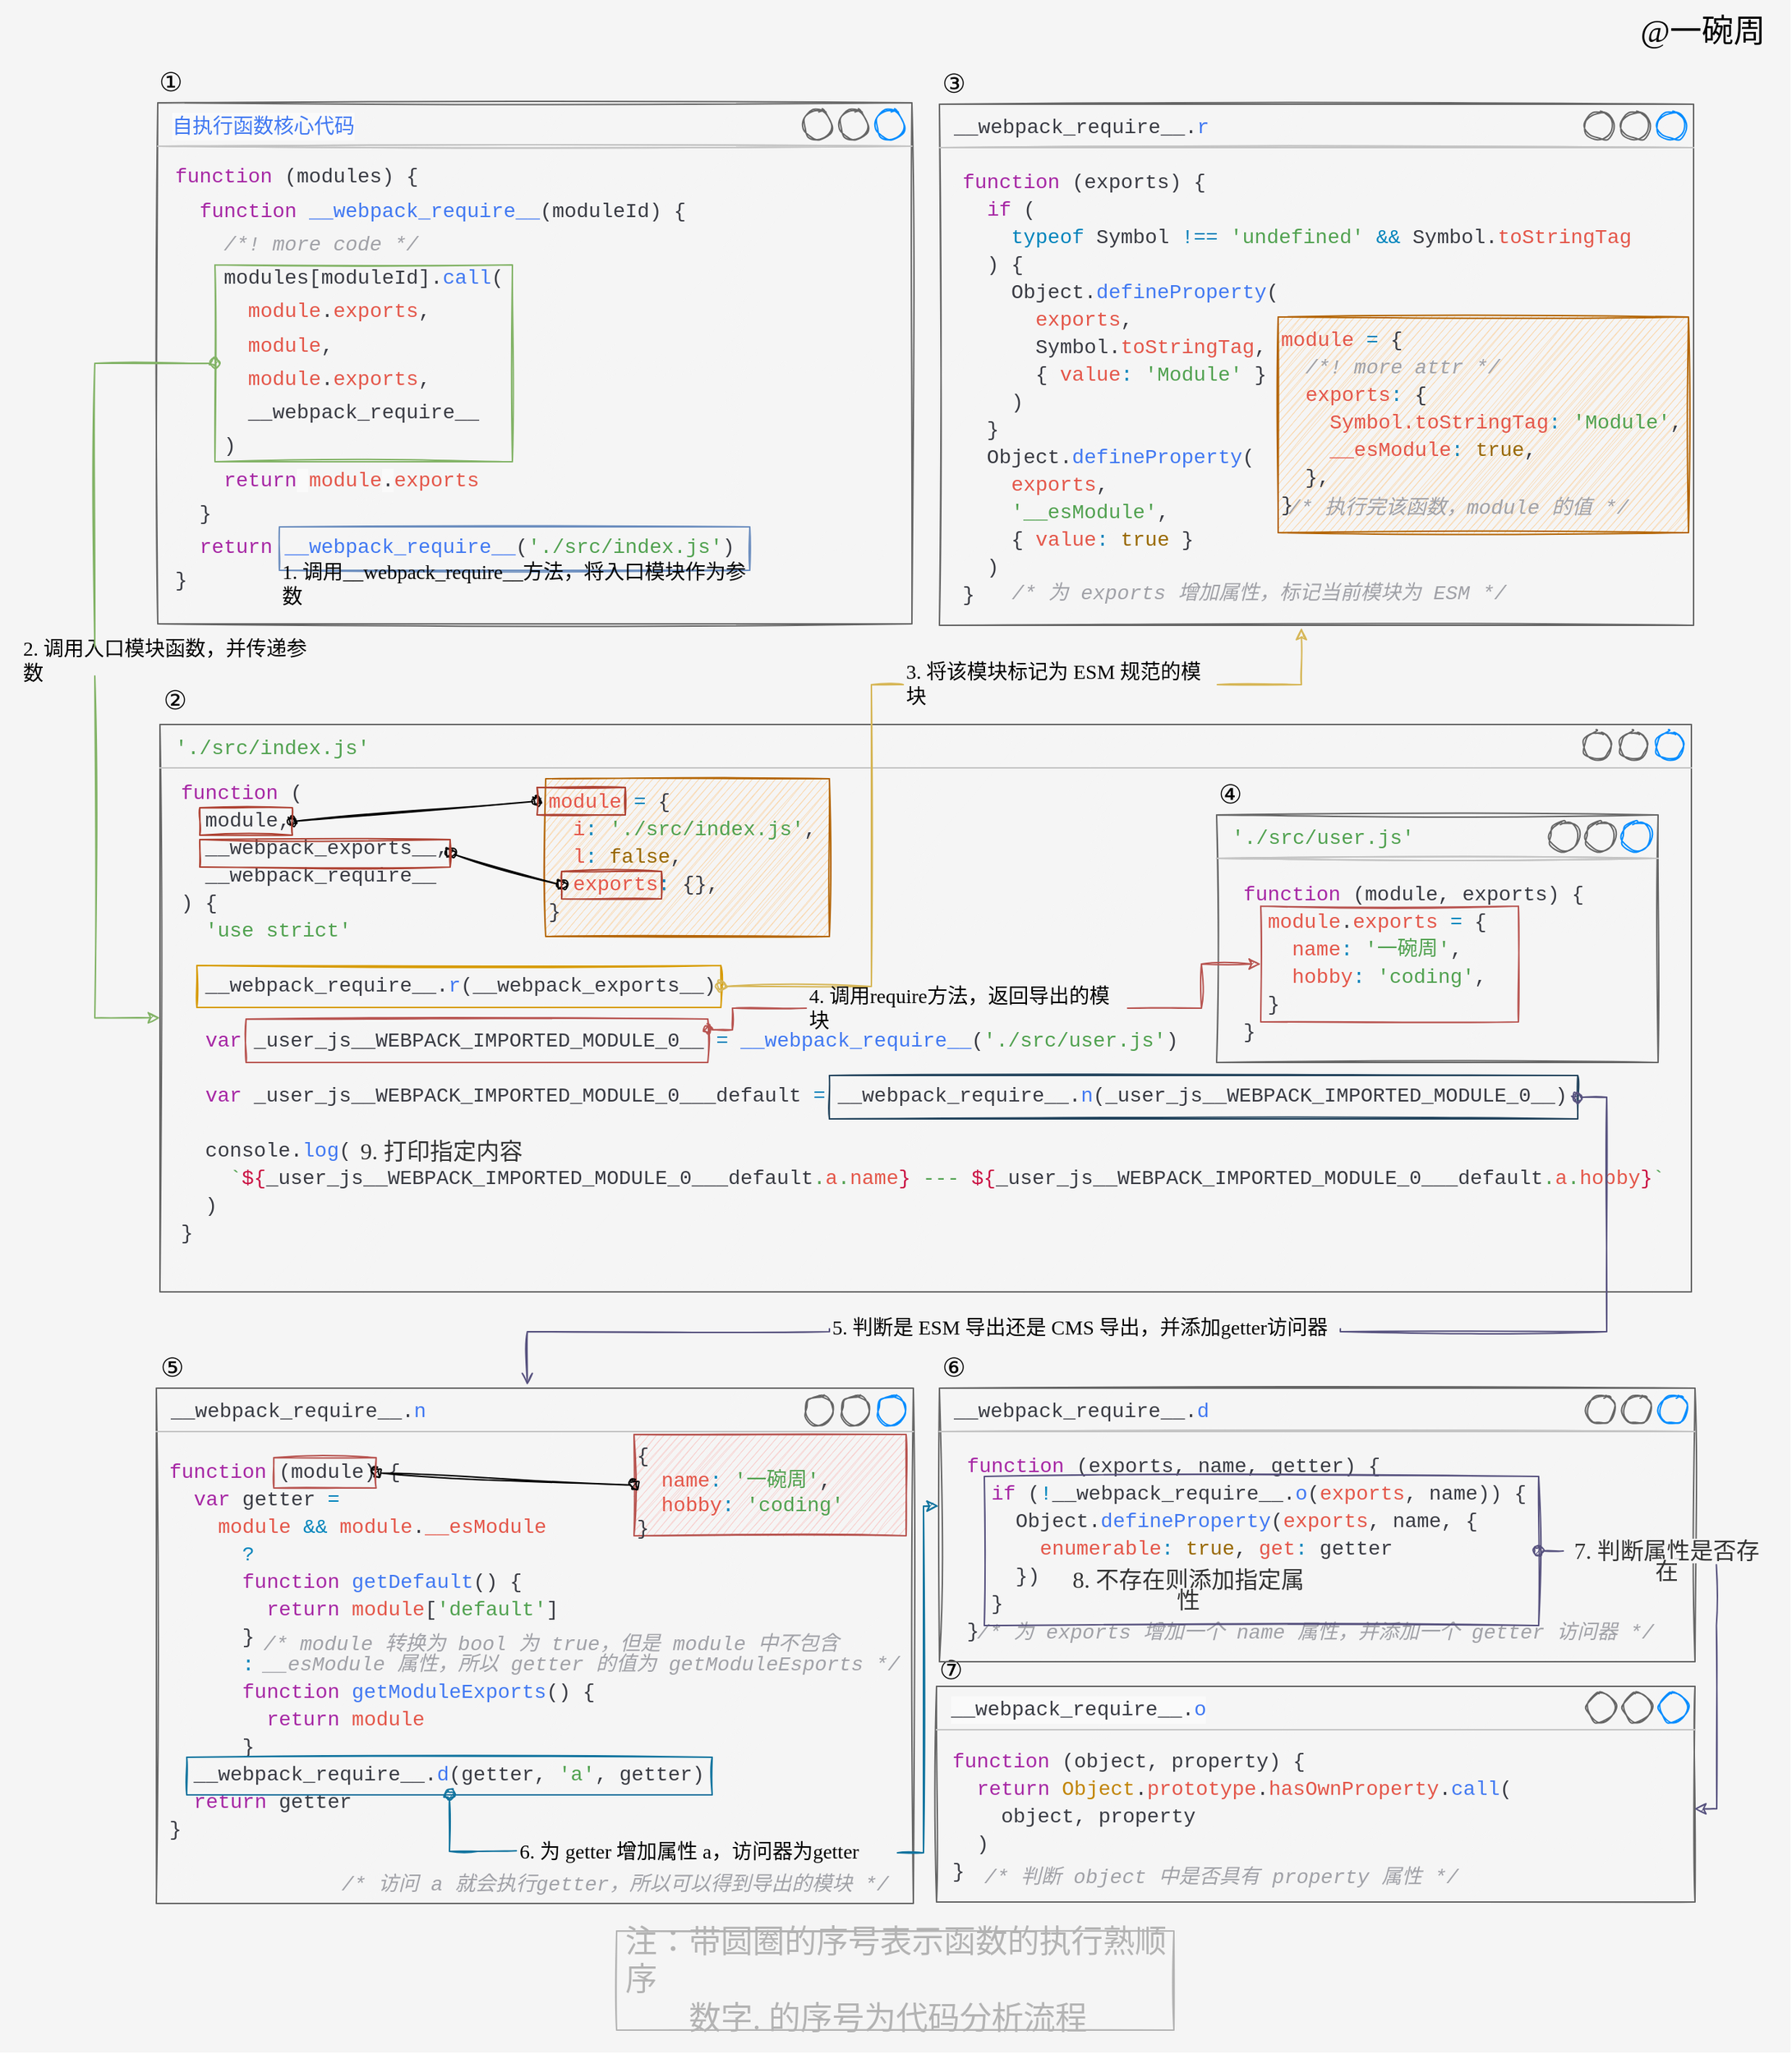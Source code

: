 <mxfile version="13.6.2" type="device"><diagram id="C5RBs43oDa-KdzZeNtuy" name="Page-1"><mxGraphModel dx="2862" dy="1184" grid="0" gridSize="10" guides="1" tooltips="1" connect="1" arrows="1" fold="1" page="0" pageScale="1" pageWidth="827" pageHeight="1169" math="0" shadow="0" extFonts="ZCOOL KuaiLe^https://fonts.googleapis.com/css?family=ZCOOL+KuaiLe"><root><mxCell id="WIyWlLk6GJQsqaUBKTNV-0"/><mxCell id="WIyWlLk6GJQsqaUBKTNV-1" parent="WIyWlLk6GJQsqaUBKTNV-0"/><mxCell id="X2t2nluB0uNI7FOoM4xy-0" value="" style="rounded=0;whiteSpace=wrap;html=1;sketch=0;fontColor=#333333;fillColor=#f5f5f5;strokeColor=none;" vertex="1" parent="WIyWlLk6GJQsqaUBKTNV-1"><mxGeometry x="-434" y="6" width="1237" height="1418" as="geometry"/></mxCell><mxCell id="X2t2nluB0uNI7FOoM4xy-1" value="&lt;div style=&quot;color: rgb(56 , 58 , 66) ; background-color: rgb(250 , 250 , 250) ; font-size: 14px ; line-height: 19px&quot;&gt;&lt;span style=&quot;color: rgb(64 , 120 , 242)&quot;&gt;&lt;font face=&quot;ZCOOL KuaiLe&quot;&gt;自执行函数核心代码&lt;/font&gt;&lt;/span&gt;&lt;/div&gt;" style="strokeWidth=1;shadow=0;dashed=0;align=center;html=1;shape=mxgraph.mockup.containers.window;align=left;verticalAlign=top;spacingLeft=8;strokeColor2=#008cff;strokeColor3=#c4c4c4;mainText=;fontSize=17;labelBackgroundColor=none;fillColor=#f5f5f5;sketch=1;fillStyle=auto;fontColor=#333333;strokeColor=none;" vertex="1" parent="WIyWlLk6GJQsqaUBKTNV-1"><mxGeometry x="-325" y="77" width="521" height="360" as="geometry"/></mxCell><mxCell id="X2t2nluB0uNI7FOoM4xy-3" value="&lt;div style=&quot;color: rgb(56 , 58 , 66) ; font-family: &amp;#34;fira code&amp;#34; , &amp;#34;consolas&amp;#34; , &amp;#34;courier new&amp;#34; , monospace ; font-size: 14px ; line-height: 166%&quot;&gt;&lt;div&gt;&lt;span style=&quot;color: rgb(166 , 38 , 164)&quot;&gt;function&lt;/span&gt; (modules) {&lt;/div&gt;&lt;div&gt;&amp;nbsp; &lt;span style=&quot;color: #a626a4&quot;&gt;function&lt;/span&gt; &lt;span style=&quot;color: #4078f2&quot;&gt;__webpack_require__&lt;/span&gt;(moduleId) {&lt;/div&gt;&lt;div&gt;&amp;nbsp; &amp;nbsp;&amp;nbsp;&lt;span style=&quot;color: rgb(160 , 161 , 167) ; font-style: italic&quot;&gt;/*! more code */&lt;/span&gt;&lt;span&gt;&amp;nbsp;&lt;/span&gt;&lt;/div&gt;&lt;div&gt;&amp;nbsp; &amp;nbsp; modules[moduleId].&lt;span style=&quot;color: #4078f2&quot;&gt;call&lt;/span&gt;(&lt;/div&gt;&lt;div&gt;&amp;nbsp; &amp;nbsp; &amp;nbsp; &lt;span style=&quot;color: #e45649&quot;&gt;module&lt;/span&gt;.&lt;span style=&quot;color: #e45649&quot;&gt;exports&lt;/span&gt;,&lt;/div&gt;&lt;div&gt;&amp;nbsp; &amp;nbsp; &amp;nbsp; &lt;span style=&quot;color: #e45649&quot;&gt;module&lt;/span&gt;,&lt;/div&gt;&lt;div&gt;&amp;nbsp; &amp;nbsp; &amp;nbsp; &lt;span style=&quot;color: #e45649&quot;&gt;module&lt;/span&gt;.&lt;span style=&quot;color: #e45649&quot;&gt;exports&lt;/span&gt;,&lt;/div&gt;&lt;div&gt;&amp;nbsp; &amp;nbsp; &amp;nbsp; __webpack_require__&lt;/div&gt;&lt;div&gt;&amp;nbsp; &amp;nbsp; )&lt;/div&gt;&amp;nbsp; &amp;nbsp;&amp;nbsp;&lt;span style=&quot;font-family: &amp;#34;fira code&amp;#34; , &amp;#34;consolas&amp;#34; , &amp;#34;courier new&amp;#34; , monospace ; color: rgb(166 , 38 , 164)&quot;&gt;return&lt;/span&gt;&lt;span style=&quot;background-color: rgb(250 , 250 , 250) ; font-family: &amp;#34;fira code&amp;#34; , &amp;#34;consolas&amp;#34; , &amp;#34;courier new&amp;#34; , monospace&quot;&gt; &lt;/span&gt;&lt;span style=&quot;font-family: &amp;#34;fira code&amp;#34; , &amp;#34;consolas&amp;#34; , &amp;#34;courier new&amp;#34; , monospace ; color: rgb(228 , 86 , 73)&quot;&gt;module&lt;/span&gt;&lt;span style=&quot;background-color: rgb(250 , 250 , 250) ; font-family: &amp;#34;fira code&amp;#34; , &amp;#34;consolas&amp;#34; , &amp;#34;courier new&amp;#34; , monospace&quot;&gt;.&lt;/span&gt;&lt;span style=&quot;font-family: &amp;#34;fira code&amp;#34; , &amp;#34;consolas&amp;#34; , &amp;#34;courier new&amp;#34; , monospace ; color: rgb(228 , 86 , 73)&quot;&gt;exports&lt;/span&gt;&lt;div&gt;&amp;nbsp; }&lt;/div&gt;&lt;div&gt;&amp;nbsp; &lt;span style=&quot;color: #a626a4&quot;&gt;return&lt;/span&gt; &lt;span style=&quot;color: #4078f2&quot;&gt;__webpack_require__&lt;/span&gt;(&lt;span style=&quot;color: #50a14f&quot;&gt;'./src/index.js'&lt;/span&gt;)&lt;/div&gt;&lt;div&gt;}&lt;/div&gt;&lt;/div&gt;" style="text;html=1;strokeColor=none;fillColor=none;align=left;verticalAlign=middle;whiteSpace=wrap;rounded=0;sketch=1;" vertex="1" parent="WIyWlLk6GJQsqaUBKTNV-1"><mxGeometry x="-315" y="117" width="431" height="301.5" as="geometry"/></mxCell><mxCell id="X2t2nluB0uNI7FOoM4xy-13" value="&lt;font style=&quot;font-size: 22px&quot; face=&quot;ZCOOL KuaiLe&quot;&gt;@一碗周&lt;/font&gt;" style="text;html=1;strokeColor=none;fillColor=none;align=center;verticalAlign=middle;whiteSpace=wrap;rounded=0;sketch=0;" vertex="1" parent="WIyWlLk6GJQsqaUBKTNV-1"><mxGeometry x="682" y="9" width="121" height="38" as="geometry"/></mxCell><mxCell id="X2t2nluB0uNI7FOoM4xy-35" value="&lt;div style=&quot;background-color: rgb(250 , 250 , 250) ; font-family: &amp;#34;fira code&amp;#34; , &amp;#34;consolas&amp;#34; , &amp;#34;courier new&amp;#34; , monospace ; font-size: 14px ; line-height: 19px&quot;&gt;&lt;div style=&quot;font-family: &amp;#34;fira code&amp;#34; , &amp;#34;consolas&amp;#34; , &amp;#34;courier new&amp;#34; , monospace ; line-height: 19px&quot;&gt;&lt;font color=&quot;#383a42&quot;&gt;__webpack_require__.&lt;/font&gt;&lt;font color=&quot;#4078f2&quot;&gt;o&lt;/font&gt;&lt;/div&gt;&lt;/div&gt;" style="strokeWidth=1;shadow=0;dashed=0;align=center;html=1;shape=mxgraph.mockup.containers.window;align=left;verticalAlign=top;spacingLeft=8;strokeColor2=#008cff;strokeColor3=#c4c4c4;mainText=;fontSize=17;labelBackgroundColor=none;fillColor=#f5f5f5;sketch=1;fillStyle=auto;fontColor=#333333;strokeColor=none;container=0;" vertex="1" parent="WIyWlLk6GJQsqaUBKTNV-1"><mxGeometry x="213" y="1171" width="524" height="149" as="geometry"/></mxCell><mxCell id="X2t2nluB0uNI7FOoM4xy-36" value="&lt;div style=&quot;color: rgb(56 , 58 , 66) ; font-family: &amp;#34;fira code&amp;#34; , &amp;#34;consolas&amp;#34; , &amp;#34;courier new&amp;#34; , monospace ; font-weight: normal ; font-size: 14px ; line-height: 19px&quot;&gt;&lt;div style=&quot;font-family: &amp;#34;fira code&amp;#34; , &amp;#34;consolas&amp;#34; , &amp;#34;courier new&amp;#34; , monospace ; line-height: 19px&quot;&gt;&lt;div&gt;&lt;span style=&quot;color: rgb(166 , 38 , 164)&quot;&gt;function&lt;/span&gt; (object, property) {&lt;/div&gt;&lt;div&gt;&amp;nbsp; &lt;span style=&quot;color: #a626a4&quot;&gt;return&lt;/span&gt; &lt;span style=&quot;color: #c18401&quot;&gt;Object&lt;/span&gt;.&lt;span style=&quot;color: #e45649&quot;&gt;prototype&lt;/span&gt;.&lt;span style=&quot;color: #e45649&quot;&gt;hasOwnProperty&lt;/span&gt;.&lt;span style=&quot;color: #4078f2&quot;&gt;call&lt;/span&gt;(&lt;/div&gt;&lt;div&gt;&amp;nbsp; &amp;nbsp; object, property&lt;/div&gt;&lt;div&gt;&amp;nbsp; )&lt;/div&gt;&lt;div&gt;}&lt;/div&gt;&lt;/div&gt;&lt;/div&gt;" style="text;whiteSpace=wrap;html=1;container=0;" vertex="1" parent="WIyWlLk6GJQsqaUBKTNV-1"><mxGeometry x="222" y="1207" width="397" height="69" as="geometry"/></mxCell><mxCell id="X2t2nluB0uNI7FOoM4xy-37" value="&lt;div style=&quot;color: rgb(56 , 58 , 66) ; font-family: &amp;#34;fira code&amp;#34; , &amp;#34;consolas&amp;#34; , &amp;#34;courier new&amp;#34; , monospace ; font-weight: normal ; font-size: 14px ; line-height: 19px&quot;&gt;&lt;div&gt;&lt;span style=&quot;color: rgb(160 , 161 , 167) ; font-style: italic&quot;&gt;/* 判断 object 中是否具有 property 属性 */&lt;/span&gt;&lt;/div&gt;&lt;/div&gt;" style="text;whiteSpace=wrap;html=1;container=0;" vertex="1" parent="WIyWlLk6GJQsqaUBKTNV-1"><mxGeometry x="244" y="1287" width="367" height="33" as="geometry"/></mxCell><mxCell id="X2t2nluB0uNI7FOoM4xy-59" value="&lt;font style=&quot;font-size: 22px&quot; face=&quot;ZCOOL KuaiLe&quot;&gt;&lt;font color=&quot;#b3b3b3&quot;&gt;注：带圆圈的序号表示函数的执行熟顺序&lt;br&gt;&amp;nbsp; &amp;nbsp; &amp;nbsp; &amp;nbsp; 数字. 的序号为代码分析流程&lt;/font&gt;&lt;br&gt;&lt;/font&gt;" style="text;html=1;fillColor=none;align=left;verticalAlign=middle;whiteSpace=wrap;rounded=0;sketch=1;spacing=2;spacingTop=4;spacingLeft=4;spacingBottom=4;spacingRight=4;strokeColor=#B3B3B3;" vertex="1" parent="WIyWlLk6GJQsqaUBKTNV-1"><mxGeometry x="-8" y="1340" width="385" height="68.5" as="geometry"/></mxCell><mxCell id="X2t2nluB0uNI7FOoM4xy-63" value="&lt;div style=&quot;font-family: &amp;#34;fira code&amp;#34; , &amp;#34;consolas&amp;#34; , &amp;#34;courier new&amp;#34; , monospace ; font-size: 14px ; line-height: 19px&quot;&gt;&lt;div style=&quot;font-family: &amp;#34;fira code&amp;#34; , &amp;#34;consolas&amp;#34; , &amp;#34;courier new&amp;#34; , monospace ; line-height: 19px&quot;&gt;&lt;font color=&quot;#383a42&quot;&gt;__webpack_require__.&lt;/font&gt;&lt;font color=&quot;#4078f2&quot;&gt;n&lt;/font&gt;&lt;/div&gt;&lt;/div&gt;" style="strokeWidth=1;shadow=0;dashed=0;align=center;html=1;shape=mxgraph.mockup.containers.window;align=left;verticalAlign=top;spacingLeft=8;strokeColor2=#008cff;strokeColor3=#c4c4c4;mainText=;fontSize=17;labelBackgroundColor=none;fillColor=#f5f5f5;sketch=1;fillStyle=auto;fontColor=#333333;strokeColor=none;container=0;" vertex="1" parent="WIyWlLk6GJQsqaUBKTNV-1"><mxGeometry x="-326" y="965" width="523" height="356" as="geometry"/></mxCell><mxCell id="X2t2nluB0uNI7FOoM4xy-64" value="&lt;div style=&quot;color: rgb(56 , 58 , 66) ; font-family: &amp;#34;fira code&amp;#34; , &amp;#34;consolas&amp;#34; , &amp;#34;courier new&amp;#34; , monospace ; font-weight: normal ; font-size: 14px ; line-height: 19px&quot;&gt;&lt;div style=&quot;font-family: &amp;#34;fira code&amp;#34; , &amp;#34;consolas&amp;#34; , &amp;#34;courier new&amp;#34; , monospace ; line-height: 19px&quot;&gt;&lt;div&gt;&lt;span style=&quot;color: rgb(166 , 38 , 164)&quot;&gt;function&lt;/span&gt; (module) {&lt;/div&gt;&lt;div&gt;&amp;nbsp; &lt;span style=&quot;color: #a626a4&quot;&gt;var&lt;/span&gt; getter &lt;span style=&quot;color: #0184bc&quot;&gt;=&lt;/span&gt;&lt;/div&gt;&lt;div&gt;&amp;nbsp; &amp;nbsp; &lt;span style=&quot;color: #e45649&quot;&gt;module&lt;/span&gt; &lt;span style=&quot;color: #0184bc&quot;&gt;&amp;amp;&amp;amp;&lt;/span&gt; &lt;span style=&quot;color: #e45649&quot;&gt;module&lt;/span&gt;.&lt;span style=&quot;color: #e45649&quot;&gt;__esModule&lt;/span&gt;&lt;/div&gt;&lt;div&gt;&amp;nbsp; &amp;nbsp; &amp;nbsp; &lt;span style=&quot;color: #0184bc&quot;&gt;?&lt;/span&gt;&amp;nbsp;&lt;/div&gt;&lt;div&gt;&lt;span style=&quot;color: #a626a4&quot;&gt;&amp;nbsp; &amp;nbsp; &amp;nbsp; function&lt;/span&gt; &lt;span style=&quot;color: #4078f2&quot;&gt;getDefault&lt;/span&gt;() {&lt;/div&gt;&lt;div&gt;&amp;nbsp; &amp;nbsp; &amp;nbsp; &amp;nbsp;&amp;nbsp;&lt;span style=&quot;color: #a626a4&quot;&gt;return&lt;/span&gt; &lt;span style=&quot;color: #e45649&quot;&gt;module&lt;/span&gt;[&lt;span style=&quot;color: #50a14f&quot;&gt;'default'&lt;/span&gt;]&lt;/div&gt;&lt;div&gt;&amp;nbsp; &amp;nbsp; &amp;nbsp; }&lt;/div&gt;&lt;div&gt;&amp;nbsp; &amp;nbsp; &amp;nbsp; &lt;span style=&quot;color: #0184bc&quot;&gt;:&lt;/span&gt;&amp;nbsp;&lt;/div&gt;&lt;div&gt;&lt;span style=&quot;color: #a626a4&quot;&gt;&amp;nbsp; &amp;nbsp; &amp;nbsp; function&lt;/span&gt; &lt;span style=&quot;color: #4078f2&quot;&gt;getModuleExports&lt;/span&gt;() {&lt;/div&gt;&lt;div&gt;&amp;nbsp; &amp;nbsp; &amp;nbsp; &amp;nbsp;&amp;nbsp;&lt;span style=&quot;color: #a626a4&quot;&gt;return&lt;/span&gt; &lt;span style=&quot;color: #e45649&quot;&gt;module&lt;/span&gt;&lt;/div&gt;&lt;div&gt;&amp;nbsp; &amp;nbsp; &amp;nbsp; }&lt;/div&gt;&lt;div&gt;&amp;nbsp; __webpack_require__.&lt;span style=&quot;color: #4078f2&quot;&gt;d&lt;/span&gt;(getter, &lt;span style=&quot;color: #50a14f&quot;&gt;'a'&lt;/span&gt;, getter)&lt;/div&gt;&lt;div&gt;&amp;nbsp; &lt;span style=&quot;color: #a626a4&quot;&gt;return&lt;/span&gt; getter&lt;/div&gt;&lt;div&gt;}&lt;/div&gt;&lt;/div&gt;&lt;/div&gt;" style="text;whiteSpace=wrap;html=1;container=0;" vertex="1" parent="WIyWlLk6GJQsqaUBKTNV-1"><mxGeometry x="-319" y="1007" width="429" height="295" as="geometry"/></mxCell><mxCell id="X2t2nluB0uNI7FOoM4xy-6" value="&lt;div style=&quot;font-family: &amp;#34;fira code&amp;#34; , &amp;#34;consolas&amp;#34; , &amp;#34;courier new&amp;#34; , monospace ; font-size: 14px ; line-height: 19px&quot;&gt;&lt;div style=&quot;font-family: &amp;#34;fira code&amp;#34; , &amp;#34;consolas&amp;#34; , &amp;#34;courier new&amp;#34; , monospace ; line-height: 19px&quot;&gt;&lt;font color=&quot;#383a42&quot;&gt;__webpack_require__.&lt;/font&gt;&lt;font color=&quot;#4078f2&quot;&gt;r&lt;/font&gt;&lt;/div&gt;&lt;/div&gt;" style="strokeWidth=1;shadow=0;dashed=0;align=center;html=1;shape=mxgraph.mockup.containers.window;align=left;verticalAlign=top;spacingLeft=8;strokeColor2=#008cff;strokeColor3=#c4c4c4;mainText=;fontSize=17;labelBackgroundColor=none;fillColor=#f5f5f5;sketch=1;fillStyle=auto;fontColor=#333333;strokeColor=none;container=0;" vertex="1" parent="WIyWlLk6GJQsqaUBKTNV-1"><mxGeometry x="215" y="78" width="521" height="360" as="geometry"/></mxCell><mxCell id="X2t2nluB0uNI7FOoM4xy-7" value="&lt;div style=&quot;color: rgb(56 , 58 , 66) ; font-family: &amp;#34;fira code&amp;#34; , &amp;#34;consolas&amp;#34; , &amp;#34;courier new&amp;#34; , monospace ; font-weight: normal ; font-size: 14px ; line-height: 19px&quot;&gt;&lt;div&gt;&lt;span style=&quot;color: rgb(166 , 38 , 164)&quot;&gt;function&lt;/span&gt;&amp;nbsp;(exports) {&lt;/div&gt;&lt;div&gt;&amp;nbsp;&amp;nbsp;&lt;span style=&quot;color: rgb(166 , 38 , 164)&quot;&gt;if&lt;/span&gt;&amp;nbsp;(&lt;/div&gt;&lt;div&gt;&lt;span style=&quot;color: rgb(1 , 132 , 188)&quot;&gt;&amp;nbsp; &amp;nbsp; typeof&lt;/span&gt;&amp;nbsp;Symbol&amp;nbsp;&lt;span style=&quot;color: rgb(1 , 132 , 188)&quot;&gt;!==&lt;/span&gt;&amp;nbsp;&lt;span style=&quot;color: rgb(80 , 161 , 79)&quot;&gt;'undefined'&lt;/span&gt;&amp;nbsp;&lt;span style=&quot;color: rgb(1 , 132 , 188)&quot;&gt;&amp;amp;&amp;amp;&lt;/span&gt;&amp;nbsp;Symbol.&lt;span style=&quot;color: rgb(228 , 86 , 73)&quot;&gt;toStringTag&lt;/span&gt;&lt;/div&gt;&lt;div&gt;&amp;nbsp; ) {&lt;/div&gt;&lt;div&gt;&amp;nbsp; &amp;nbsp; Object.&lt;span style=&quot;color: rgb(64 , 120 , 242)&quot;&gt;defineProperty&lt;/span&gt;(&lt;/div&gt;&lt;div&gt;&lt;span style=&quot;color: rgb(228 , 86 , 73)&quot;&gt;&amp;nbsp; &amp;nbsp; &amp;nbsp; exports&lt;/span&gt;,&amp;nbsp;&lt;/div&gt;&lt;div&gt;&amp;nbsp; &amp;nbsp; &amp;nbsp; Symbol.&lt;span style=&quot;color: rgb(228 , 86 , 73)&quot;&gt;toStringTag&lt;/span&gt;,&amp;nbsp;&lt;/div&gt;&lt;div&gt;&amp;nbsp; &amp;nbsp; &amp;nbsp; {&amp;nbsp;&lt;span style=&quot;color: rgb(228 , 86 , 73)&quot;&gt;value&lt;/span&gt;&lt;span style=&quot;color: rgb(1 , 132 , 188)&quot;&gt;:&lt;/span&gt;&amp;nbsp;&lt;span style=&quot;color: rgb(80 , 161 , 79)&quot;&gt;'Module'&lt;/span&gt;&amp;nbsp;}&lt;/div&gt;&lt;div&gt;&amp;nbsp; &amp;nbsp; )&lt;/div&gt;&lt;div&gt;&amp;nbsp; }&lt;/div&gt;&lt;div&gt;&amp;nbsp; Object.&lt;span style=&quot;color: rgb(64 , 120 , 242)&quot;&gt;defineProperty&lt;/span&gt;(&lt;/div&gt;&lt;div&gt;&lt;span style=&quot;color: rgb(228 , 86 , 73)&quot;&gt;&amp;nbsp; &amp;nbsp; exports&lt;/span&gt;,&amp;nbsp;&lt;/div&gt;&lt;div&gt;&lt;span style=&quot;color: rgb(80 , 161 , 79)&quot;&gt;&amp;nbsp; &amp;nbsp; '__esModule'&lt;/span&gt;,&amp;nbsp;&lt;/div&gt;&lt;div&gt;&amp;nbsp; &amp;nbsp; {&amp;nbsp;&lt;span style=&quot;color: rgb(228 , 86 , 73)&quot;&gt;value&lt;/span&gt;&lt;span style=&quot;color: rgb(1 , 132 , 188)&quot;&gt;:&lt;/span&gt;&amp;nbsp;&lt;span style=&quot;color: rgb(152 , 104 , 1)&quot;&gt;true&lt;/span&gt;&amp;nbsp;}&lt;/div&gt;&lt;div&gt;&amp;nbsp; )&lt;/div&gt;&lt;div&gt;}&lt;/div&gt;&lt;/div&gt;" style="text;whiteSpace=wrap;html=1;container=0;" vertex="1" parent="WIyWlLk6GJQsqaUBKTNV-1"><mxGeometry x="229" y="116" width="472" height="310" as="geometry"/></mxCell><mxCell id="X2t2nluB0uNI7FOoM4xy-8" value="&lt;div style=&quot;color: rgb(56 , 58 , 66) ; font-family: &amp;#34;fira code&amp;#34; , &amp;#34;consolas&amp;#34; , &amp;#34;courier new&amp;#34; , monospace ; font-weight: normal ; font-size: 14px ; line-height: 19px&quot;&gt;&lt;div&gt;&lt;span style=&quot;color: rgb(160 , 161 , 167) ; font-style: italic&quot;&gt;/* 为 exports 增加属性，标记当前模块为 ESM */&lt;/span&gt;&lt;/div&gt;&lt;/div&gt;" style="text;whiteSpace=wrap;html=1;container=0;" vertex="1" parent="WIyWlLk6GJQsqaUBKTNV-1"><mxGeometry x="263" y="400" width="352" height="33" as="geometry"/></mxCell><mxCell id="X2t2nluB0uNI7FOoM4xy-9" value="&lt;div style=&quot;font-family: &amp;#34;fira code&amp;#34; , &amp;#34;consolas&amp;#34; , &amp;#34;courier new&amp;#34; , monospace ; font-size: 14px ; line-height: 19px&quot;&gt;&lt;div style=&quot;font-family: &amp;#34;fira code&amp;#34; , &amp;#34;consolas&amp;#34; , &amp;#34;courier new&amp;#34; , monospace ; line-height: 19px&quot;&gt;&lt;div style=&quot;color: rgb(56 , 58 , 66) ; font-family: &amp;#34;fira code&amp;#34; , &amp;#34;consolas&amp;#34; , &amp;#34;courier new&amp;#34; , monospace ; line-height: 19px&quot;&gt;&lt;span style=&quot;color: rgb(80 , 161 , 79)&quot;&gt;'./src/index.js'&lt;/span&gt;&lt;/div&gt;&lt;/div&gt;&lt;/div&gt;" style="strokeWidth=1;shadow=0;dashed=0;align=center;html=1;shape=mxgraph.mockup.containers.window;align=left;verticalAlign=top;spacingLeft=8;strokeColor2=#008cff;strokeColor3=#c4c4c4;mainText=;fontSize=17;labelBackgroundColor=none;fillColor=#f5f5f5;sketch=1;fillStyle=auto;fontColor=#333333;strokeColor=none;container=0;" vertex="1" parent="WIyWlLk6GJQsqaUBKTNV-1"><mxGeometry x="-323.5" y="506.5" width="1058" height="392" as="geometry"/></mxCell><mxCell id="X2t2nluB0uNI7FOoM4xy-10" value="&lt;div style=&quot;color: rgb(56 , 58 , 66) ; font-family: &amp;#34;fira code&amp;#34; , &amp;#34;consolas&amp;#34; , &amp;#34;courier new&amp;#34; , monospace ; font-weight: normal ; font-size: 14px ; line-height: 19px&quot;&gt;&lt;div style=&quot;font-family: &amp;#34;fira code&amp;#34; , &amp;#34;consolas&amp;#34; , &amp;#34;courier new&amp;#34; , monospace ; line-height: 19px&quot;&gt;&lt;div style=&quot;font-family: &amp;#34;fira code&amp;#34; , &amp;#34;consolas&amp;#34; , &amp;#34;courier new&amp;#34; , monospace ; line-height: 170%&quot;&gt;&lt;div style=&quot;font-family: &amp;#34;fira code&amp;#34; , &amp;#34;consolas&amp;#34; , &amp;#34;courier new&amp;#34; , monospace ; line-height: 19px&quot;&gt;&lt;div&gt;&lt;span style=&quot;color: rgb(166 , 38 , 164)&quot;&gt;function&lt;/span&gt; (&lt;/div&gt;&lt;div&gt;&amp;nbsp; module,&lt;/div&gt;&lt;div&gt;&amp;nbsp; __webpack_exports__,&lt;/div&gt;&lt;div&gt;&amp;nbsp; __webpack_require__&lt;/div&gt;&lt;div&gt;) {&lt;/div&gt;&lt;div&gt;&amp;nbsp; &lt;span style=&quot;color: #50a14f&quot;&gt;'use strict'&lt;/span&gt;&lt;/div&gt;&lt;div&gt;&lt;br&gt;&lt;/div&gt;&lt;div&gt;&amp;nbsp; __webpack_require__.&lt;span style=&quot;color: #4078f2&quot;&gt;r&lt;/span&gt;(__webpack_exports__)&lt;/div&gt;&lt;div&gt;&lt;br&gt;&lt;/div&gt;&lt;div&gt;&amp;nbsp; &lt;span style=&quot;color: #a626a4&quot;&gt;var&lt;/span&gt; _user_js__WEBPACK_IMPORTED_MODULE_0__ &lt;span style=&quot;color: #0184bc&quot;&gt;=&amp;nbsp;&lt;/span&gt;&lt;span style=&quot;color: rgb(64 , 120 , 242)&quot;&gt;__webpack_require__&lt;/span&gt;&lt;span&gt;(&lt;/span&gt;&lt;span style=&quot;color: rgb(80 , 161 , 79)&quot;&gt;'./src/user.js'&lt;/span&gt;&lt;span&gt;)&lt;/span&gt;&lt;/div&gt;&lt;div&gt;&lt;span&gt;&lt;br&gt;&lt;/span&gt;&lt;/div&gt;&lt;div&gt;&amp;nbsp; &lt;span style=&quot;color: #a626a4&quot;&gt;var&lt;/span&gt; _user_js__WEBPACK_IMPORTED_MODULE_0___default &lt;span style=&quot;color: #0184bc&quot;&gt;=&lt;/span&gt; __webpack_require__.&lt;span style=&quot;color: #4078f2&quot;&gt;n&lt;/span&gt;(&lt;span&gt;_user_js__WEBPACK_IMPORTED_MODULE_0__&lt;/span&gt;&lt;span&gt;)&lt;/span&gt;&lt;/div&gt;&lt;div&gt;&lt;br&gt;&lt;/div&gt;&lt;div&gt;&amp;nbsp; console.&lt;span style=&quot;color: #4078f2&quot;&gt;log&lt;/span&gt;(&lt;/div&gt;&lt;div&gt;&amp;nbsp; &amp;nbsp; &lt;span style=&quot;color: #50a14f&quot;&gt;`&lt;/span&gt;&lt;span style=&quot;color: #ca1243&quot;&gt;${&lt;/span&gt;_user_js__WEBPACK_IMPORTED_MODULE_0___default&lt;span style=&quot;color: #50a14f&quot;&gt;.&lt;/span&gt;&lt;span style=&quot;color: #e45649&quot;&gt;a&lt;/span&gt;&lt;span style=&quot;color: #50a14f&quot;&gt;.&lt;/span&gt;&lt;span style=&quot;color: #e45649&quot;&gt;name&lt;/span&gt;&lt;span style=&quot;color: #ca1243&quot;&gt;}&lt;/span&gt;&lt;span style=&quot;color: #50a14f&quot;&gt; --- &lt;/span&gt;&lt;span style=&quot;color: #ca1243&quot;&gt;${&lt;/span&gt;_user_js__WEBPACK_IMPORTED_MODULE_0___default&lt;span style=&quot;color: #50a14f&quot;&gt;.&lt;/span&gt;&lt;span style=&quot;color: #e45649&quot;&gt;a&lt;/span&gt;&lt;span style=&quot;color: #50a14f&quot;&gt;.&lt;/span&gt;&lt;span style=&quot;color: #e45649&quot;&gt;hobby&lt;/span&gt;&lt;span style=&quot;color: #ca1243&quot;&gt;}&lt;/span&gt;&lt;span style=&quot;color: #50a14f&quot;&gt;`&lt;/span&gt;&lt;/div&gt;&lt;div&gt;&amp;nbsp; )&lt;/div&gt;&lt;div&gt;}&lt;/div&gt;&lt;/div&gt;&lt;/div&gt;&lt;/div&gt;&lt;/div&gt;" style="text;whiteSpace=wrap;html=1;container=0;" vertex="1" parent="WIyWlLk6GJQsqaUBKTNV-1"><mxGeometry x="-311" y="538" width="1039.5" height="341.5" as="geometry"/></mxCell><mxCell id="X2t2nluB0uNI7FOoM4xy-11" value="&lt;div style=&quot;font-family: &amp;#34;fira code&amp;#34; , &amp;#34;consolas&amp;#34; , &amp;#34;courier new&amp;#34; , monospace ; font-size: 14px ; line-height: 19px&quot;&gt;&lt;div style=&quot;font-family: &amp;#34;fira code&amp;#34; , &amp;#34;consolas&amp;#34; , &amp;#34;courier new&amp;#34; , monospace ; line-height: 19px&quot;&gt;&lt;div style=&quot;color: rgb(56 , 58 , 66) ; font-family: &amp;#34;fira code&amp;#34; , &amp;#34;consolas&amp;#34; , &amp;#34;courier new&amp;#34; , monospace ; line-height: 19px&quot;&gt;&lt;div style=&quot;font-family: &amp;#34;fira code&amp;#34; , &amp;#34;consolas&amp;#34; , &amp;#34;courier new&amp;#34; , monospace ; line-height: 19px&quot;&gt;&lt;span style=&quot;color: rgb(80 , 161 , 79)&quot;&gt;'./src/user.js'&lt;/span&gt;&lt;/div&gt;&lt;/div&gt;&lt;/div&gt;&lt;/div&gt;" style="strokeWidth=1;shadow=0;dashed=0;align=center;html=1;shape=mxgraph.mockup.containers.window;align=left;verticalAlign=top;spacingLeft=8;strokeColor2=#008cff;strokeColor3=#c4c4c4;mainText=;fontSize=17;labelBackgroundColor=none;fillColor=#f5f5f5;sketch=1;fillStyle=auto;fontColor=#333333;strokeColor=none;container=0;" vertex="1" parent="WIyWlLk6GJQsqaUBKTNV-1"><mxGeometry x="406.5" y="569" width="305" height="171" as="geometry"/></mxCell><mxCell id="X2t2nluB0uNI7FOoM4xy-12" value="&lt;div style=&quot;color: rgb(56 , 58 , 66) ; font-family: &amp;#34;fira code&amp;#34; , &amp;#34;consolas&amp;#34; , &amp;#34;courier new&amp;#34; , monospace ; font-weight: normal ; font-size: 14px ; line-height: 19px&quot;&gt;&lt;div style=&quot;font-family: &amp;#34;fira code&amp;#34; , &amp;#34;consolas&amp;#34; , &amp;#34;courier new&amp;#34; , monospace ; line-height: 19px&quot;&gt;&lt;div style=&quot;font-family: &amp;#34;fira code&amp;#34; , &amp;#34;consolas&amp;#34; , &amp;#34;courier new&amp;#34; , monospace ; line-height: 170%&quot;&gt;&lt;div style=&quot;font-family: &amp;#34;fira code&amp;#34; , &amp;#34;consolas&amp;#34; , &amp;#34;courier new&amp;#34; , monospace ; line-height: 160%&quot;&gt;&lt;div style=&quot;font-family: &amp;#34;fira code&amp;#34; , &amp;#34;consolas&amp;#34; , &amp;#34;courier new&amp;#34; , monospace ; line-height: 19px&quot;&gt;&lt;div&gt;&lt;span style=&quot;color: rgb(166 , 38 , 164)&quot;&gt;function&lt;/span&gt; (module, exports) {&lt;/div&gt;&lt;div&gt;&amp;nbsp; &lt;span style=&quot;color: #e45649&quot;&gt;module&lt;/span&gt;.&lt;span style=&quot;color: #e45649&quot;&gt;exports&lt;/span&gt; &lt;span style=&quot;color: #0184bc&quot;&gt;=&lt;/span&gt; {&lt;/div&gt;&lt;div&gt;&amp;nbsp; &amp;nbsp; &lt;span style=&quot;color: #e45649&quot;&gt;name&lt;/span&gt;&lt;span style=&quot;color: #0184bc&quot;&gt;:&lt;/span&gt; &lt;span style=&quot;color: #50a14f&quot;&gt;'一碗周'&lt;/span&gt;,&lt;/div&gt;&lt;div&gt;&amp;nbsp; &amp;nbsp; &lt;span style=&quot;color: #e45649&quot;&gt;hobby&lt;/span&gt;&lt;span style=&quot;color: #0184bc&quot;&gt;:&lt;/span&gt; &lt;span style=&quot;color: #50a14f&quot;&gt;'coding'&lt;/span&gt;,&lt;/div&gt;&lt;div&gt;&amp;nbsp; }&lt;/div&gt;&lt;div&gt;}&lt;/div&gt;&lt;/div&gt;&lt;/div&gt;&lt;/div&gt;&lt;/div&gt;&lt;/div&gt;" style="text;whiteSpace=wrap;html=1;container=0;" vertex="1" parent="WIyWlLk6GJQsqaUBKTNV-1"><mxGeometry x="422.5" y="608" width="255" height="129" as="geometry"/></mxCell><mxCell id="X2t2nluB0uNI7FOoM4xy-69" value="&lt;span style=&quot;color: rgb(0, 0, 0); font-family: &amp;quot;zcool kuaile&amp;quot;; font-size: 18px; font-style: normal; font-weight: 400; letter-spacing: normal; text-align: center; text-indent: 0px; text-transform: none; word-spacing: 0px; background-color: rgb(245, 245, 245); display: inline; float: none;&quot;&gt;①&lt;/span&gt;" style="text;whiteSpace=wrap;html=1;" vertex="1" parent="WIyWlLk6GJQsqaUBKTNV-1"><mxGeometry x="-326" y="46.0" width="38" height="31" as="geometry"/></mxCell><mxCell id="X2t2nluB0uNI7FOoM4xy-70" value="&lt;span style=&quot;color: rgb(0, 0, 0); font-family: &amp;quot;zcool kuaile&amp;quot;; font-size: 18px; font-style: normal; font-weight: 400; letter-spacing: normal; text-align: center; text-indent: 0px; text-transform: none; word-spacing: 0px; background-color: rgb(245, 245, 245); display: inline; float: none;&quot;&gt;②&lt;/span&gt;" style="text;whiteSpace=wrap;html=1;" vertex="1" parent="WIyWlLk6GJQsqaUBKTNV-1"><mxGeometry x="-323.5" y="473.0" width="38" height="31" as="geometry"/></mxCell><mxCell id="X2t2nluB0uNI7FOoM4xy-71" value="&lt;span style=&quot;color: rgb(0, 0, 0); font-family: &amp;quot;zcool kuaile&amp;quot;; font-size: 18px; font-style: normal; font-weight: 400; letter-spacing: normal; text-align: center; text-indent: 0px; text-transform: none; word-spacing: 0px; background-color: rgb(245, 245, 245); display: inline; float: none;&quot;&gt;③&lt;/span&gt;" style="text;whiteSpace=wrap;html=1;" vertex="1" parent="WIyWlLk6GJQsqaUBKTNV-1"><mxGeometry x="215.004" y="47.001" width="38" height="31" as="geometry"/></mxCell><mxCell id="X2t2nluB0uNI7FOoM4xy-72" value="&lt;span style=&quot;color: rgb(0, 0, 0); font-family: &amp;quot;zcool kuaile&amp;quot;; font-size: 18px; font-style: normal; font-weight: 400; letter-spacing: normal; text-align: center; text-indent: 0px; text-transform: none; word-spacing: 0px; background-color: rgb(245, 245, 245); display: inline; float: none;&quot;&gt;④&lt;/span&gt;" style="text;whiteSpace=wrap;html=1;" vertex="1" parent="WIyWlLk6GJQsqaUBKTNV-1"><mxGeometry x="406.496" y="537.998" width="38" height="31" as="geometry"/></mxCell><mxCell id="X2t2nluB0uNI7FOoM4xy-73" value="&lt;span style=&quot;color: rgb(0, 0, 0); font-family: &amp;quot;zcool kuaile&amp;quot;; font-size: 18px; font-style: normal; font-weight: 400; letter-spacing: normal; text-align: center; text-indent: 0px; text-transform: none; word-spacing: 0px; background-color: rgb(245, 245, 245); display: inline; float: none;&quot;&gt;⑤&lt;/span&gt;" style="text;whiteSpace=wrap;html=1;" vertex="1" parent="WIyWlLk6GJQsqaUBKTNV-1"><mxGeometry x="-324.999" y="933.996" width="38" height="31" as="geometry"/></mxCell><mxCell id="X2t2nluB0uNI7FOoM4xy-74" value="&lt;span style=&quot;color: rgb(0, 0, 0); font-family: &amp;quot;zcool kuaile&amp;quot;; font-size: 18px; font-style: normal; font-weight: 400; letter-spacing: normal; text-align: center; text-indent: 0px; text-transform: none; word-spacing: 0px; background-color: rgb(245, 245, 245); display: inline; float: none;&quot;&gt;⑥&lt;/span&gt;" style="text;whiteSpace=wrap;html=1;" vertex="1" parent="WIyWlLk6GJQsqaUBKTNV-1"><mxGeometry x="215.007" y="934" width="38" height="31" as="geometry"/></mxCell><mxCell id="X2t2nluB0uNI7FOoM4xy-75" value="&lt;span style=&quot;color: rgb(0, 0, 0); font-family: &amp;quot;zcool kuaile&amp;quot;; font-size: 18px; font-style: normal; font-weight: 400; letter-spacing: normal; text-align: center; text-indent: 0px; text-transform: none; word-spacing: 0px; background-color: rgb(245, 245, 245); display: inline; float: none;&quot;&gt;⑦&lt;/span&gt;" style="text;whiteSpace=wrap;html=1;" vertex="1" parent="WIyWlLk6GJQsqaUBKTNV-1"><mxGeometry x="212.999" y="1143.004" width="38" height="31" as="geometry"/></mxCell><mxCell id="X2t2nluB0uNI7FOoM4xy-32" value="&lt;div style=&quot;color: rgb(56 , 58 , 66) ; font-family: &amp;#34;fira code&amp;#34; , &amp;#34;consolas&amp;#34; , &amp;#34;courier new&amp;#34; , monospace ; font-size: 14px ; line-height: 19px&quot;&gt;&lt;div style=&quot;font-family: &amp;#34;fira code&amp;#34; , &amp;#34;consolas&amp;#34; , &amp;#34;courier new&amp;#34; , monospace ; line-height: 19px&quot;&gt;__webpack_require__.&lt;span style=&quot;color: rgb(64 , 120 , 242)&quot;&gt;d&lt;/span&gt;&lt;/div&gt;&lt;/div&gt;" style="strokeWidth=1;shadow=0;dashed=0;align=center;html=1;shape=mxgraph.mockup.containers.window;align=left;verticalAlign=top;spacingLeft=8;strokeColor2=#008cff;strokeColor3=#c4c4c4;mainText=;fontSize=17;labelBackgroundColor=none;fillColor=#f5f5f5;sketch=1;fillStyle=auto;fontColor=#333333;strokeColor=none;container=0;" vertex="1" parent="WIyWlLk6GJQsqaUBKTNV-1"><mxGeometry x="215" y="965" width="522" height="189" as="geometry"/></mxCell><mxCell id="X2t2nluB0uNI7FOoM4xy-33" value="&lt;div style=&quot;color: rgb(56 , 58 , 66) ; font-family: &amp;#34;fira code&amp;#34; , &amp;#34;consolas&amp;#34; , &amp;#34;courier new&amp;#34; , monospace ; font-weight: normal ; font-size: 14px ; line-height: 19px&quot;&gt;&lt;div&gt;&lt;span style=&quot;color: rgb(166 , 38 , 164)&quot;&gt;function&lt;/span&gt;&lt;span style=&quot;color: rgb(56 , 58 , 66)&quot;&gt; (exports, name, getter) {&lt;/span&gt;&lt;/div&gt;&lt;div&gt;&lt;span style=&quot;color: #383a42&quot;&gt;&amp;nbsp; &lt;/span&gt;&lt;span style=&quot;color: #a626a4&quot;&gt;if&lt;/span&gt;&lt;span style=&quot;color: #383a42&quot;&gt; (&lt;/span&gt;&lt;span style=&quot;color: #0184bc&quot;&gt;!&lt;/span&gt;&lt;span style=&quot;color: #383a42&quot;&gt;__webpack_require__.&lt;/span&gt;&lt;span style=&quot;color: #4078f2&quot;&gt;o&lt;/span&gt;&lt;span style=&quot;color: #383a42&quot;&gt;(&lt;/span&gt;&lt;span style=&quot;color: #e45649&quot;&gt;exports&lt;/span&gt;&lt;span style=&quot;color: #383a42&quot;&gt;, name)) {&lt;/span&gt;&lt;/div&gt;&lt;div&gt;&lt;span style=&quot;color: #383a42&quot;&gt;&amp;nbsp; &amp;nbsp; Object.&lt;/span&gt;&lt;span style=&quot;color: #4078f2&quot;&gt;defineProperty&lt;/span&gt;&lt;span style=&quot;color: #383a42&quot;&gt;(&lt;/span&gt;&lt;span style=&quot;color: #e45649&quot;&gt;exports&lt;/span&gt;&lt;span style=&quot;color: #383a42&quot;&gt;, name, {&amp;nbsp;&lt;/span&gt;&lt;/div&gt;&lt;div&gt;&lt;span style=&quot;color: #e45649&quot;&gt;&amp;nbsp; &amp;nbsp; &amp;nbsp; enumerable&lt;/span&gt;&lt;span style=&quot;color: #0184bc&quot;&gt;:&lt;/span&gt;&lt;span style=&quot;color: #383a42&quot;&gt; &lt;/span&gt;&lt;span style=&quot;color: #986801&quot;&gt;true&lt;/span&gt;&lt;span style=&quot;color: #383a42&quot;&gt;, &lt;/span&gt;&lt;span style=&quot;color: #e45649&quot;&gt;get&lt;/span&gt;&lt;span style=&quot;color: #0184bc&quot;&gt;:&lt;/span&gt;&lt;span style=&quot;color: #383a42&quot;&gt; getter&amp;nbsp;&lt;/span&gt;&lt;/div&gt;&lt;div&gt;&lt;span style=&quot;color: #383a42&quot;&gt;&amp;nbsp; &amp;nbsp; })&lt;/span&gt;&lt;/div&gt;&lt;div&gt;&lt;span style=&quot;color: #383a42&quot;&gt;&amp;nbsp; }&lt;/span&gt;&lt;/div&gt;&lt;div&gt;&lt;span style=&quot;color: rgb(56 , 58 , 66)&quot;&gt;}&lt;/span&gt;&lt;/div&gt;&lt;/div&gt;" style="text;whiteSpace=wrap;html=1;container=0;" vertex="1" parent="WIyWlLk6GJQsqaUBKTNV-1"><mxGeometry x="231.51" y="1003" width="403.49" height="117" as="geometry"/></mxCell><mxCell id="X2t2nluB0uNI7FOoM4xy-34" value="&lt;div style=&quot;color: rgb(56 , 58 , 66) ; font-family: &amp;#34;fira code&amp;#34; , &amp;#34;consolas&amp;#34; , &amp;#34;courier new&amp;#34; , monospace ; font-weight: normal ; font-size: 14px ; line-height: 19px&quot;&gt;&lt;div&gt;&lt;span style=&quot;color: rgb(160 , 161 , 167) ; font-style: italic&quot;&gt;/* 为 exports 增加一个 name 属性，并添加一个 getter 访问器 */&lt;/span&gt;&lt;/div&gt;&lt;/div&gt;" style="text;whiteSpace=wrap;html=1;container=0;" vertex="1" parent="WIyWlLk6GJQsqaUBKTNV-1"><mxGeometry x="239" y="1118" width="488" height="33" as="geometry"/></mxCell><mxCell id="X2t2nluB0uNI7FOoM4xy-76" value="" style="rounded=0;whiteSpace=wrap;html=1;strokeColor=#6c8ebf;sketch=1;fillColor=none;" vertex="1" parent="WIyWlLk6GJQsqaUBKTNV-1"><mxGeometry x="-241" y="370" width="325" height="30" as="geometry"/></mxCell><mxCell id="X2t2nluB0uNI7FOoM4xy-77" value="&lt;font style=&quot;font-size: 14px&quot; face=&quot;ZCOOL KuaiLe&quot;&gt;1. 调用__webpack_require__方法，将入口模块作为参数&lt;/font&gt;" style="text;html=1;strokeColor=none;fillColor=none;align=left;verticalAlign=middle;whiteSpace=wrap;rounded=0;sketch=1;" vertex="1" parent="WIyWlLk6GJQsqaUBKTNV-1"><mxGeometry x="-241" y="400" width="336" height="20" as="geometry"/></mxCell><mxCell id="X2t2nluB0uNI7FOoM4xy-78" value="" style="rounded=0;whiteSpace=wrap;html=1;sketch=1;strokeColor=#82b366;fillColor=none;" vertex="1" parent="WIyWlLk6GJQsqaUBKTNV-1"><mxGeometry x="-285.5" y="189" width="205.5" height="136" as="geometry"/></mxCell><mxCell id="X2t2nluB0uNI7FOoM4xy-83" style="edgeStyle=orthogonalEdgeStyle;rounded=0;sketch=1;orthogonalLoop=1;jettySize=auto;html=1;exitX=0.25;exitY=1;exitDx=0;exitDy=0;entryX=0;entryY=0.517;entryDx=0;entryDy=0;entryPerimeter=0;fillColor=#d5e8d4;strokeColor=#82b366;" edge="1" parent="WIyWlLk6GJQsqaUBKTNV-1" source="X2t2nluB0uNI7FOoM4xy-81" target="X2t2nluB0uNI7FOoM4xy-9"><mxGeometry relative="1" as="geometry"/></mxCell><mxCell id="X2t2nluB0uNI7FOoM4xy-81" value="&lt;font style=&quot;font-size: 14px&quot; face=&quot;ZCOOL KuaiLe&quot;&gt;2. 调用入口模块函数，并传递参数&lt;/font&gt;" style="text;html=1;strokeColor=none;fillColor=none;align=left;verticalAlign=middle;whiteSpace=wrap;rounded=0;sketch=1;" vertex="1" parent="WIyWlLk6GJQsqaUBKTNV-1"><mxGeometry x="-420" y="453" width="206" height="20" as="geometry"/></mxCell><mxCell id="X2t2nluB0uNI7FOoM4xy-82" style="edgeStyle=orthogonalEdgeStyle;rounded=0;orthogonalLoop=1;jettySize=auto;html=1;exitX=0;exitY=0.5;exitDx=0;exitDy=0;entryX=0.25;entryY=0;entryDx=0;entryDy=0;fillColor=#d5e8d4;strokeColor=#82b366;sketch=1;startArrow=oval;startFill=1;endArrow=none;endFill=0;" edge="1" parent="WIyWlLk6GJQsqaUBKTNV-1" source="X2t2nluB0uNI7FOoM4xy-78" target="X2t2nluB0uNI7FOoM4xy-81"><mxGeometry relative="1" as="geometry"><mxPoint x="-285.5" y="257.0" as="sourcePoint"/><mxPoint x="-323.5" y="731.9" as="targetPoint"/><Array as="points"/></mxGeometry></mxCell><mxCell id="X2t2nluB0uNI7FOoM4xy-92" style="rounded=0;sketch=1;orthogonalLoop=1;jettySize=auto;html=1;exitX=1;exitY=0.5;exitDx=0;exitDy=0;entryX=0.48;entryY=1.005;entryDx=0;entryDy=0;entryPerimeter=0;startArrow=none;startFill=0;endArrow=classic;endFill=1;fillColor=#fff2cc;strokeColor=#d6b656;edgeStyle=orthogonalEdgeStyle;" edge="1" parent="WIyWlLk6GJQsqaUBKTNV-1" source="X2t2nluB0uNI7FOoM4xy-93" target="X2t2nluB0uNI7FOoM4xy-6"><mxGeometry relative="1" as="geometry"><Array as="points"/></mxGeometry></mxCell><mxCell id="X2t2nluB0uNI7FOoM4xy-84" value="" style="rounded=0;whiteSpace=wrap;html=1;sketch=1;strokeColor=#d79b00;fillColor=none;" vertex="1" parent="WIyWlLk6GJQsqaUBKTNV-1"><mxGeometry x="-298" y="673" width="362" height="29" as="geometry"/></mxCell><mxCell id="X2t2nluB0uNI7FOoM4xy-85" value="&lt;div style=&quot;color: rgb(56 , 58 , 66) ; font-family: &amp;#34;fira code&amp;#34; , &amp;#34;consolas&amp;#34; , &amp;#34;courier new&amp;#34; , monospace ; font-weight: normal ; font-size: 14px ; line-height: 19px&quot;&gt;&lt;div&gt;&lt;span style=&quot;color: rgb(228 , 86 , 73)&quot;&gt;module&lt;/span&gt;&lt;span style=&quot;color: rgb(56 , 58 , 66)&quot;&gt; &lt;/span&gt;&lt;span style=&quot;color: rgb(1 , 132 , 188)&quot;&gt;=&lt;/span&gt;&lt;span style=&quot;color: rgb(56 , 58 , 66)&quot;&gt; {&lt;/span&gt;&lt;/div&gt;&lt;div&gt;&lt;span style=&quot;color: #383a42&quot;&gt;&amp;nbsp; &lt;/span&gt;&lt;span style=&quot;color: #e45649&quot;&gt;i&lt;/span&gt;&lt;span style=&quot;color: #0184bc&quot;&gt;:&lt;/span&gt;&lt;span style=&quot;color: #383a42&quot;&gt; &lt;/span&gt;&lt;span style=&quot;color: #50a14f&quot;&gt;'./src/index.js'&lt;/span&gt;&lt;span style=&quot;color: #383a42&quot;&gt;,&lt;/span&gt;&lt;/div&gt;&lt;div&gt;&lt;span style=&quot;color: #383a42&quot;&gt;&amp;nbsp; &lt;/span&gt;&lt;span style=&quot;color: #e45649&quot;&gt;l&lt;/span&gt;&lt;span style=&quot;color: #0184bc&quot;&gt;:&lt;/span&gt;&lt;span style=&quot;color: #383a42&quot;&gt; &lt;/span&gt;&lt;span style=&quot;color: #986801&quot;&gt;false&lt;/span&gt;&lt;span style=&quot;color: #383a42&quot;&gt;,&lt;/span&gt;&lt;/div&gt;&lt;div&gt;&lt;span style=&quot;color: #383a42&quot;&gt;&amp;nbsp; &lt;/span&gt;&lt;span style=&quot;color: #e45649&quot;&gt;exports&lt;/span&gt;&lt;span style=&quot;color: #0184bc&quot;&gt;:&lt;/span&gt;&lt;span style=&quot;color: #383a42&quot;&gt; {},&lt;/span&gt;&lt;/div&gt;&lt;div&gt;&lt;span style=&quot;color: rgb(56 , 58 , 66)&quot;&gt;}&lt;/span&gt;&lt;/div&gt;&lt;/div&gt;" style="text;whiteSpace=wrap;html=1;fillColor=#fad7ac;strokeColor=#b46504;sketch=1;" vertex="1" parent="WIyWlLk6GJQsqaUBKTNV-1"><mxGeometry x="-56.998" y="543.999" width="196" height="109" as="geometry"/></mxCell><mxCell id="X2t2nluB0uNI7FOoM4xy-88" style="rounded=0;sketch=1;orthogonalLoop=1;jettySize=auto;html=1;exitX=1;exitY=0.5;exitDx=0;exitDy=0;entryX=0;entryY=0.5;entryDx=0;entryDy=0;startArrow=oval;startFill=1;endArrow=oval;endFill=1;" edge="1" parent="WIyWlLk6GJQsqaUBKTNV-1" source="X2t2nluB0uNI7FOoM4xy-86" target="X2t2nluB0uNI7FOoM4xy-87"><mxGeometry relative="1" as="geometry"/></mxCell><mxCell id="X2t2nluB0uNI7FOoM4xy-86" value="" style="rounded=0;whiteSpace=wrap;html=1;sketch=1;strokeColor=#ae4132;fillColor=none;" vertex="1" parent="WIyWlLk6GJQsqaUBKTNV-1"><mxGeometry x="-296" y="564" width="64" height="19" as="geometry"/></mxCell><mxCell id="X2t2nluB0uNI7FOoM4xy-87" value="" style="rounded=0;whiteSpace=wrap;html=1;sketch=1;strokeColor=#ae4132;fillColor=none;" vertex="1" parent="WIyWlLk6GJQsqaUBKTNV-1"><mxGeometry x="-63" y="550" width="61" height="19" as="geometry"/></mxCell><mxCell id="X2t2nluB0uNI7FOoM4xy-91" style="edgeStyle=none;rounded=0;sketch=1;orthogonalLoop=1;jettySize=auto;html=1;exitX=1;exitY=0.5;exitDx=0;exitDy=0;entryX=0;entryY=0.5;entryDx=0;entryDy=0;startArrow=oval;startFill=1;endArrow=oval;endFill=1;" edge="1" parent="WIyWlLk6GJQsqaUBKTNV-1" source="X2t2nluB0uNI7FOoM4xy-89" target="X2t2nluB0uNI7FOoM4xy-90"><mxGeometry relative="1" as="geometry"/></mxCell><mxCell id="X2t2nluB0uNI7FOoM4xy-89" value="" style="rounded=0;whiteSpace=wrap;html=1;sketch=1;strokeColor=#ae4132;fillColor=none;" vertex="1" parent="WIyWlLk6GJQsqaUBKTNV-1"><mxGeometry x="-296" y="586" width="173" height="19" as="geometry"/></mxCell><mxCell id="X2t2nluB0uNI7FOoM4xy-90" value="" style="rounded=0;whiteSpace=wrap;html=1;sketch=1;strokeColor=#ae4132;fillColor=none;" vertex="1" parent="WIyWlLk6GJQsqaUBKTNV-1"><mxGeometry x="-46" y="608" width="69" height="19" as="geometry"/></mxCell><mxCell id="X2t2nluB0uNI7FOoM4xy-93" value="&lt;font style=&quot;font-size: 14px&quot; face=&quot;ZCOOL KuaiLe&quot;&gt;3. 将该模块标记为 ESM 规范的模块&lt;/font&gt;" style="text;html=1;strokeColor=none;fillColor=none;align=left;verticalAlign=middle;whiteSpace=wrap;rounded=0;sketch=1;" vertex="1" parent="WIyWlLk6GJQsqaUBKTNV-1"><mxGeometry x="190" y="469" width="217" height="20" as="geometry"/></mxCell><mxCell id="X2t2nluB0uNI7FOoM4xy-94" style="rounded=0;sketch=1;orthogonalLoop=1;jettySize=auto;html=1;exitX=1;exitY=0.5;exitDx=0;exitDy=0;entryX=0;entryY=0.5;entryDx=0;entryDy=0;startArrow=oval;startFill=1;endArrow=none;endFill=0;fillColor=#fff2cc;strokeColor=#d6b656;edgeStyle=orthogonalEdgeStyle;" edge="1" parent="WIyWlLk6GJQsqaUBKTNV-1" source="X2t2nluB0uNI7FOoM4xy-84" target="X2t2nluB0uNI7FOoM4xy-93"><mxGeometry relative="1" as="geometry"><mxPoint x="64" y="687.5" as="sourcePoint"/><mxPoint x="465.08" y="439.8" as="targetPoint"/><Array as="points"><mxPoint x="168" y="687"/><mxPoint x="168" y="479"/></Array></mxGeometry></mxCell><mxCell id="X2t2nluB0uNI7FOoM4xy-97" style="edgeStyle=orthogonalEdgeStyle;rounded=0;sketch=1;orthogonalLoop=1;jettySize=auto;html=1;exitX=1;exitY=0.5;exitDx=0;exitDy=0;entryX=0;entryY=0.5;entryDx=0;entryDy=0;startArrow=none;startFill=0;endArrow=classic;endFill=1;fillColor=#f8cecc;strokeColor=#b85450;" edge="1" parent="WIyWlLk6GJQsqaUBKTNV-1" source="X2t2nluB0uNI7FOoM4xy-99" target="X2t2nluB0uNI7FOoM4xy-96"><mxGeometry relative="1" as="geometry"><Array as="points"><mxPoint x="396" y="703"/><mxPoint x="396" y="672"/></Array></mxGeometry></mxCell><mxCell id="X2t2nluB0uNI7FOoM4xy-95" value="" style="rounded=0;whiteSpace=wrap;html=1;sketch=1;strokeColor=#b85450;fillColor=none;" vertex="1" parent="WIyWlLk6GJQsqaUBKTNV-1"><mxGeometry x="-264" y="710" width="319" height="30" as="geometry"/></mxCell><mxCell id="X2t2nluB0uNI7FOoM4xy-96" value="" style="rounded=0;whiteSpace=wrap;html=1;sketch=1;strokeColor=#b85450;fillColor=none;" vertex="1" parent="WIyWlLk6GJQsqaUBKTNV-1"><mxGeometry x="437" y="632" width="178" height="80" as="geometry"/></mxCell><mxCell id="X2t2nluB0uNI7FOoM4xy-99" value="&lt;font style=&quot;font-size: 14px&quot; face=&quot;ZCOOL KuaiLe&quot;&gt;4. 调用require方法，返回导出的模块&lt;/font&gt;" style="text;html=1;strokeColor=none;fillColor=none;align=left;verticalAlign=middle;whiteSpace=wrap;rounded=0;sketch=1;" vertex="1" parent="WIyWlLk6GJQsqaUBKTNV-1"><mxGeometry x="123.01" y="692.5" width="222" height="20" as="geometry"/></mxCell><mxCell id="X2t2nluB0uNI7FOoM4xy-100" style="edgeStyle=orthogonalEdgeStyle;rounded=0;sketch=1;orthogonalLoop=1;jettySize=auto;html=1;exitX=1;exitY=0.25;exitDx=0;exitDy=0;entryX=0;entryY=0.5;entryDx=0;entryDy=0;startArrow=oval;startFill=1;endArrow=none;endFill=0;fillColor=#f8cecc;strokeColor=#b85450;" edge="1" parent="WIyWlLk6GJQsqaUBKTNV-1" source="X2t2nluB0uNI7FOoM4xy-95" target="X2t2nluB0uNI7FOoM4xy-99"><mxGeometry relative="1" as="geometry"><mxPoint x="55" y="717.5" as="sourcePoint"/><mxPoint x="437" y="672" as="targetPoint"/><Array as="points"><mxPoint x="72" y="718"/></Array></mxGeometry></mxCell><mxCell id="X2t2nluB0uNI7FOoM4xy-101" value="&lt;div style=&quot;font-family: &amp;#34;fira code&amp;#34; , &amp;#34;consolas&amp;#34; , &amp;#34;courier new&amp;#34; , monospace ; font-weight: normal ; font-size: 14px ; line-height: 19px&quot;&gt;&lt;span style=&quot;color: rgb(56 , 58 , 66)&quot;&gt;&lt;div&gt;&lt;span style=&quot;color: rgb(228 , 86 , 73)&quot;&gt;module&lt;/span&gt;&lt;span style=&quot;color: rgb(56 , 58 , 66)&quot;&gt; &lt;/span&gt;&lt;span style=&quot;color: rgb(1 , 132 , 188)&quot;&gt;=&lt;/span&gt;&lt;span style=&quot;color: rgb(56 , 58 , 66)&quot;&gt; {&lt;/span&gt;&lt;/div&gt;&lt;div&gt;&lt;span style=&quot;color: rgb(56 , 58 , 66)&quot;&gt;&amp;nbsp;&amp;nbsp;&lt;/span&gt;&lt;span style=&quot;color: rgb(160 , 161 , 167) ; font-style: italic&quot;&gt;/*! more attr */&lt;/span&gt;&lt;span&gt;&amp;nbsp;&lt;/span&gt;&lt;/div&gt;&lt;/span&gt;&lt;span style=&quot;color: rgb(56 , 58 , 66)&quot;&gt;&lt;div&gt;&lt;span style=&quot;color: #383a42&quot;&gt;&amp;nbsp; &lt;/span&gt;&lt;span style=&quot;color: #e45649&quot;&gt;exports&lt;/span&gt;&lt;span style=&quot;color: #0184bc&quot;&gt;:&lt;/span&gt;&lt;span style=&quot;color: #383a42&quot;&gt; {&lt;/span&gt;&lt;/div&gt;&lt;div&gt;&lt;span style=&quot;color: #383a42&quot;&gt;&amp;nbsp;&amp;nbsp;&lt;/span&gt;&lt;span&gt;&amp;nbsp;&amp;nbsp;&lt;/span&gt;&lt;font color=&quot;#e45649&quot;&gt;Symbol.toStringTag&lt;/font&gt;&lt;span style=&quot;color: rgb(1 , 132 , 188)&quot;&gt;:&amp;nbsp;&lt;/span&gt;&lt;span style=&quot;color: rgb(80 , 161 , 79)&quot;&gt;'Module'&lt;/span&gt;&lt;font color=&quot;#383a42&quot;&gt;,&lt;/font&gt;&lt;/div&gt;&lt;/span&gt;&lt;div style=&quot;color: rgb(56 , 58 , 66) ; line-height: 19px&quot;&gt;&amp;nbsp; &amp;nbsp;&amp;nbsp;&lt;span style=&quot;color: rgb(228 , 86 , 73)&quot;&gt;__esModule&lt;/span&gt;&lt;span style=&quot;color: rgb(1 , 132 , 188)&quot;&gt;:&lt;/span&gt;&amp;nbsp;&lt;span style=&quot;color: rgb(152 , 104 , 1)&quot;&gt;true&lt;/span&gt;,&lt;/div&gt;&lt;span style=&quot;color: rgb(56 , 58 , 66)&quot;&gt;&lt;div&gt;&lt;span style=&quot;color: #383a42&quot;&gt;&amp;nbsp; },&lt;/span&gt;&lt;/div&gt;&lt;/span&gt;&lt;/div&gt;&lt;div style=&quot;color: rgb(56 , 58 , 66) ; font-family: &amp;#34;fira code&amp;#34; , &amp;#34;consolas&amp;#34; , &amp;#34;courier new&amp;#34; , monospace ; font-weight: normal ; font-size: 14px ; line-height: 19px&quot;&gt;&lt;div&gt;&lt;span style=&quot;color: rgb(56 , 58 , 66)&quot;&gt;}&lt;/span&gt;&lt;/div&gt;&lt;/div&gt;" style="text;whiteSpace=wrap;html=1;fillColor=#fad7ac;strokeColor=#b46504;sketch=1;" vertex="1" parent="WIyWlLk6GJQsqaUBKTNV-1"><mxGeometry x="449" y="225" width="283.5" height="149" as="geometry"/></mxCell><mxCell id="X2t2nluB0uNI7FOoM4xy-102" value="&lt;div style=&quot;color: rgb(56 , 58 , 66) ; font-family: &amp;#34;fira code&amp;#34; , &amp;#34;consolas&amp;#34; , &amp;#34;courier new&amp;#34; , monospace ; font-weight: normal ; font-size: 14px ; line-height: 19px&quot;&gt;&lt;div&gt;&lt;span style=&quot;color: rgb(160 , 161 , 167) ; font-style: italic&quot;&gt;/* 执行完该函数，module 的值 */&lt;/span&gt;&lt;/div&gt;&lt;/div&gt;" style="text;whiteSpace=wrap;html=1;container=0;" vertex="1" parent="WIyWlLk6GJQsqaUBKTNV-1"><mxGeometry x="454" y="341" width="257.5" height="33" as="geometry"/></mxCell><mxCell id="X2t2nluB0uNI7FOoM4xy-103" value="&lt;div style=&quot;color: rgb(56 , 58 , 66) ; font-family: &amp;#34;fira code&amp;#34; , &amp;#34;consolas&amp;#34; , &amp;#34;courier new&amp;#34; , monospace ; font-size: 14px ; font-style: normal ; font-weight: 400 ; letter-spacing: normal ; text-align: left ; text-indent: 0px ; text-transform: none ; word-spacing: 0px&quot;&gt;{&lt;/div&gt;&lt;div style=&quot;color: rgb(56 , 58 , 66) ; font-family: &amp;#34;fira code&amp;#34; , &amp;#34;consolas&amp;#34; , &amp;#34;courier new&amp;#34; , monospace ; font-size: 14px ; font-style: normal ; font-weight: 400 ; letter-spacing: normal ; text-align: left ; text-indent: 0px ; text-transform: none ; word-spacing: 0px&quot;&gt;&amp;nbsp; &lt;span style=&quot;color: rgb(228 , 86 , 73)&quot;&gt;name&lt;/span&gt;&lt;span style=&quot;color: rgb(1 , 132 , 188)&quot;&gt;:&lt;/span&gt;&lt;span&gt;&amp;nbsp;&lt;/span&gt;&lt;span style=&quot;color: rgb(80 , 161 , 79)&quot;&gt;'一碗周'&lt;/span&gt;,&lt;/div&gt;&lt;div style=&quot;color: rgb(56 , 58 , 66) ; font-family: &amp;#34;fira code&amp;#34; , &amp;#34;consolas&amp;#34; , &amp;#34;courier new&amp;#34; , monospace ; font-size: 14px ; font-style: normal ; font-weight: 400 ; letter-spacing: normal ; text-align: left ; text-indent: 0px ; text-transform: none ; word-spacing: 0px&quot;&gt;&amp;nbsp; &lt;span style=&quot;color: rgb(228 , 86 , 73)&quot;&gt;hobby&lt;/span&gt;&lt;span style=&quot;color: rgb(1 , 132 , 188)&quot;&gt;:&lt;/span&gt;&lt;span&gt;&amp;nbsp;&lt;/span&gt;&lt;span style=&quot;color: rgb(80 , 161 , 79)&quot;&gt;'coding'&lt;/span&gt;&lt;/div&gt;&lt;div style=&quot;color: rgb(56 , 58 , 66) ; font-family: &amp;#34;fira code&amp;#34; , &amp;#34;consolas&amp;#34; , &amp;#34;courier new&amp;#34; , monospace ; font-size: 14px ; font-style: normal ; font-weight: 400 ; letter-spacing: normal ; text-align: left ; text-indent: 0px ; text-transform: none ; word-spacing: 0px&quot;&gt;}&lt;/div&gt;" style="text;whiteSpace=wrap;html=1;fillColor=#f8cecc;strokeColor=#b85450;sketch=1;" vertex="1" parent="WIyWlLk6GJQsqaUBKTNV-1"><mxGeometry x="4.001" y="997" width="188" height="70" as="geometry"/></mxCell><mxCell id="X2t2nluB0uNI7FOoM4xy-105" style="rounded=0;sketch=1;orthogonalLoop=1;jettySize=auto;html=1;exitX=1;exitY=0.5;exitDx=0;exitDy=0;entryX=0;entryY=0.5;entryDx=0;entryDy=0;startArrow=oval;startFill=1;endArrow=oval;endFill=1;" edge="1" parent="WIyWlLk6GJQsqaUBKTNV-1" source="X2t2nluB0uNI7FOoM4xy-104" target="X2t2nluB0uNI7FOoM4xy-103"><mxGeometry relative="1" as="geometry"/></mxCell><mxCell id="X2t2nluB0uNI7FOoM4xy-104" value="" style="rounded=0;whiteSpace=wrap;html=1;sketch=1;strokeColor=#b85450;fillColor=none;" vertex="1" parent="WIyWlLk6GJQsqaUBKTNV-1"><mxGeometry x="-244.87" y="1013" width="70.75" height="21" as="geometry"/></mxCell><mxCell id="X2t2nluB0uNI7FOoM4xy-106" value="&lt;div style=&quot;color: rgb(56 , 58 , 66) ; font-family: &amp;#34;fira code&amp;#34; , &amp;#34;consolas&amp;#34; , &amp;#34;courier new&amp;#34; , monospace ; font-weight: normal ; font-size: 14px ; line-height: 19px&quot;&gt;&lt;div style=&quot;line-height: 100%&quot;&gt;&lt;span style=&quot;color: rgb(160 , 161 , 167) ; font-style: italic&quot;&gt;/* module 转换为 bool 为 true，但是 module 中不包含 __esModule 属性，所以 getter 的值为 getModuleEsports&lt;/span&gt;&lt;span style=&quot;color: rgb(160 , 161 , 167) ; font-style: italic&quot;&gt;&amp;nbsp;*/&lt;/span&gt;&lt;/div&gt;&lt;/div&gt;" style="text;whiteSpace=wrap;html=1;container=0;" vertex="1" parent="WIyWlLk6GJQsqaUBKTNV-1"><mxGeometry x="-253.87" y="1127.5" width="444.87" height="41.5" as="geometry"/></mxCell><mxCell id="X2t2nluB0uNI7FOoM4xy-108" style="edgeStyle=orthogonalEdgeStyle;rounded=0;sketch=1;orthogonalLoop=1;jettySize=auto;html=1;exitX=1;exitY=0.5;exitDx=0;exitDy=0;entryX=-0.001;entryY=0.431;entryDx=0;entryDy=0;entryPerimeter=0;startArrow=none;startFill=0;endArrow=classic;endFill=1;fillColor=#b1ddf0;strokeColor=#10739e;" edge="1" parent="WIyWlLk6GJQsqaUBKTNV-1" source="X2t2nluB0uNI7FOoM4xy-110" target="X2t2nluB0uNI7FOoM4xy-32"><mxGeometry relative="1" as="geometry"><Array as="points"><mxPoint x="204" y="1286"/><mxPoint x="204" y="1046"/></Array></mxGeometry></mxCell><mxCell id="X2t2nluB0uNI7FOoM4xy-107" value="" style="rounded=0;whiteSpace=wrap;html=1;sketch=1;strokeColor=#10739e;fillColor=none;" vertex="1" parent="WIyWlLk6GJQsqaUBKTNV-1"><mxGeometry x="-305" y="1220" width="363" height="26" as="geometry"/></mxCell><mxCell id="X2t2nluB0uNI7FOoM4xy-110" value="&lt;font style=&quot;font-size: 14px&quot; face=&quot;ZCOOL KuaiLe&quot;&gt;6. 为 getter 增加属性 a，访问器为getter&lt;/font&gt;" style="text;html=1;strokeColor=none;fillColor=none;align=left;verticalAlign=middle;whiteSpace=wrap;rounded=0;sketch=1;" vertex="1" parent="WIyWlLk6GJQsqaUBKTNV-1"><mxGeometry x="-77" y="1276" width="263" height="20" as="geometry"/></mxCell><mxCell id="X2t2nluB0uNI7FOoM4xy-111" style="edgeStyle=orthogonalEdgeStyle;rounded=0;sketch=1;orthogonalLoop=1;jettySize=auto;html=1;exitX=0.5;exitY=1;exitDx=0;exitDy=0;entryX=-0.001;entryY=0.431;entryDx=0;entryDy=0;entryPerimeter=0;startArrow=oval;startFill=1;endArrow=none;endFill=0;fillColor=#b1ddf0;strokeColor=#10739e;" edge="1" parent="WIyWlLk6GJQsqaUBKTNV-1" source="X2t2nluB0uNI7FOoM4xy-107" target="X2t2nluB0uNI7FOoM4xy-110"><mxGeometry relative="1" as="geometry"><mxPoint x="-123.5" y="1246.0" as="sourcePoint"/><mxPoint x="214.478" y="1046.459" as="targetPoint"/><Array as="points"><mxPoint x="-123" y="1285"/><mxPoint x="-104" y="1285"/></Array></mxGeometry></mxCell><mxCell id="X2t2nluB0uNI7FOoM4xy-112" value="&lt;div style=&quot;color: rgb(56 , 58 , 66) ; font-family: &amp;#34;fira code&amp;#34; , &amp;#34;consolas&amp;#34; , &amp;#34;courier new&amp;#34; , monospace ; font-weight: normal ; font-size: 14px ; line-height: 19px&quot;&gt;&lt;div style=&quot;line-height: 100%&quot;&gt;&lt;span style=&quot;color: rgb(160 , 161 , 167) ; font-style: italic&quot;&gt;/* 访问 a 就会执行getter，所以可以得到导出的模块&lt;/span&gt;&lt;span style=&quot;color: rgb(160 , 161 , 167) ; font-style: italic&quot;&gt;&amp;nbsp;*/&lt;/span&gt;&lt;/div&gt;&lt;/div&gt;" style="text;whiteSpace=wrap;html=1;container=0;" vertex="1" parent="WIyWlLk6GJQsqaUBKTNV-1"><mxGeometry x="-199.87" y="1294" width="391.87" height="24" as="geometry"/></mxCell><mxCell id="X2t2nluB0uNI7FOoM4xy-114" style="edgeStyle=orthogonalEdgeStyle;rounded=0;sketch=1;orthogonalLoop=1;jettySize=auto;html=1;exitX=0.75;exitY=1;exitDx=0;exitDy=0;entryX=0.999;entryY=0.568;entryDx=0;entryDy=0;entryPerimeter=0;startArrow=none;startFill=0;endArrow=classic;endFill=1;fillColor=#d0cee2;strokeColor=#56517e;" edge="1" parent="WIyWlLk6GJQsqaUBKTNV-1" source="X2t2nluB0uNI7FOoM4xy-117" target="X2t2nluB0uNI7FOoM4xy-35"><mxGeometry relative="1" as="geometry"><Array as="points"><mxPoint x="752" y="1129"/><mxPoint x="752" y="1129"/><mxPoint x="752" y="1256"/></Array></mxGeometry></mxCell><mxCell id="X2t2nluB0uNI7FOoM4xy-113" value="" style="rounded=0;whiteSpace=wrap;html=1;sketch=1;strokeColor=#56517e;fillColor=none;" vertex="1" parent="WIyWlLk6GJQsqaUBKTNV-1"><mxGeometry x="246" y="1026" width="383" height="103" as="geometry"/></mxCell><mxCell id="X2t2nluB0uNI7FOoM4xy-116" value="&lt;div style=&quot;text-align: center&quot;&gt;&lt;font color=&quot;#333333&quot; face=&quot;zcool kuaile&quot;&gt;&lt;span style=&quot;font-size: 16px ; background-color: rgb(245 , 245 , 245)&quot;&gt;9. 打印指定内容&lt;/span&gt;&lt;/font&gt;&lt;/div&gt;" style="text;whiteSpace=wrap;html=1;spacing=0;" vertex="1" parent="WIyWlLk6GJQsqaUBKTNV-1"><mxGeometry x="-185.5" y="787" width="124" height="20" as="geometry"/></mxCell><mxCell id="X2t2nluB0uNI7FOoM4xy-117" value="&lt;div style=&quot;text-align: center&quot;&gt;&lt;font color=&quot;#333333&quot; face=&quot;zcool kuaile&quot;&gt;&lt;span style=&quot;font-size: 16px ; background-color: rgb(245 , 245 , 245) ; line-height: 30%&quot;&gt;7. 判断属性是否存在&lt;/span&gt;&lt;/font&gt;&lt;/div&gt;" style="text;whiteSpace=wrap;html=1;spacing=0;" vertex="1" parent="WIyWlLk6GJQsqaUBKTNV-1"><mxGeometry x="646" y="1067" width="141" height="20" as="geometry"/></mxCell><mxCell id="X2t2nluB0uNI7FOoM4xy-118" style="edgeStyle=orthogonalEdgeStyle;rounded=0;sketch=1;orthogonalLoop=1;jettySize=auto;html=1;exitX=1;exitY=0.5;exitDx=0;exitDy=0;entryX=0;entryY=0.5;entryDx=0;entryDy=0;startArrow=oval;startFill=1;endArrow=none;endFill=0;fillColor=#d0cee2;strokeColor=#56517e;" edge="1" parent="WIyWlLk6GJQsqaUBKTNV-1" source="X2t2nluB0uNI7FOoM4xy-113" target="X2t2nluB0uNI7FOoM4xy-117"><mxGeometry relative="1" as="geometry"><mxPoint x="595" y="1077" as="sourcePoint"/><mxPoint x="736.476" y="1255.632" as="targetPoint"/></mxGeometry></mxCell><mxCell id="X2t2nluB0uNI7FOoM4xy-119" value="&lt;div style=&quot;text-align: center&quot;&gt;&lt;font color=&quot;#333333&quot; face=&quot;zcool kuaile&quot;&gt;&lt;span style=&quot;font-size: 16px ; background-color: rgb(245 , 245 , 245) ; line-height: 30%&quot;&gt;8. 不存在则添加指定属性&lt;/span&gt;&lt;/font&gt;&lt;/div&gt;" style="text;whiteSpace=wrap;html=1;spacing=0;" vertex="1" parent="WIyWlLk6GJQsqaUBKTNV-1"><mxGeometry x="304" y="1087" width="164" height="20" as="geometry"/></mxCell><mxCell id="X2t2nluB0uNI7FOoM4xy-121" style="edgeStyle=orthogonalEdgeStyle;rounded=0;sketch=1;orthogonalLoop=1;jettySize=auto;html=1;exitX=0;exitY=0.5;exitDx=0;exitDy=0;entryX=0.49;entryY=-0.006;entryDx=0;entryDy=0;entryPerimeter=0;startArrow=none;startFill=0;endArrow=open;endFill=0;fillColor=#d0cee2;strokeColor=#56517e;" edge="1" parent="WIyWlLk6GJQsqaUBKTNV-1" source="X2t2nluB0uNI7FOoM4xy-122" target="X2t2nluB0uNI7FOoM4xy-63"><mxGeometry relative="1" as="geometry"><Array as="points"><mxPoint x="-70" y="926"/></Array></mxGeometry></mxCell><mxCell id="X2t2nluB0uNI7FOoM4xy-120" value="" style="rounded=0;whiteSpace=wrap;html=1;sketch=1;strokeColor=#23445d;fillColor=none;" vertex="1" parent="WIyWlLk6GJQsqaUBKTNV-1"><mxGeometry x="139" y="749" width="517" height="30" as="geometry"/></mxCell><mxCell id="X2t2nluB0uNI7FOoM4xy-122" value="&lt;font style=&quot;font-size: 14px&quot; face=&quot;ZCOOL KuaiLe&quot;&gt;5. 判断是 ESM 导出还是 CMS 导出，并添加getter访问器&lt;/font&gt;" style="text;html=1;strokeColor=none;fillColor=none;align=left;verticalAlign=middle;whiteSpace=wrap;rounded=0;sketch=1;" vertex="1" parent="WIyWlLk6GJQsqaUBKTNV-1"><mxGeometry x="139" y="914" width="353" height="20" as="geometry"/></mxCell><mxCell id="X2t2nluB0uNI7FOoM4xy-123" style="edgeStyle=orthogonalEdgeStyle;rounded=0;sketch=1;orthogonalLoop=1;jettySize=auto;html=1;exitX=1;exitY=0.5;exitDx=0;exitDy=0;entryX=1;entryY=0.5;entryDx=0;entryDy=0;startArrow=oval;startFill=1;endArrow=none;endFill=0;fillColor=#d0cee2;strokeColor=#56517e;" edge="1" parent="WIyWlLk6GJQsqaUBKTNV-1" source="X2t2nluB0uNI7FOoM4xy-120" target="X2t2nluB0uNI7FOoM4xy-122"><mxGeometry relative="1" as="geometry"><mxPoint x="656" y="764" as="sourcePoint"/><mxPoint x="-69.73" y="962.864" as="targetPoint"/><Array as="points"><mxPoint x="676" y="764"/><mxPoint x="676" y="926"/></Array></mxGeometry></mxCell></root></mxGraphModel></diagram></mxfile>